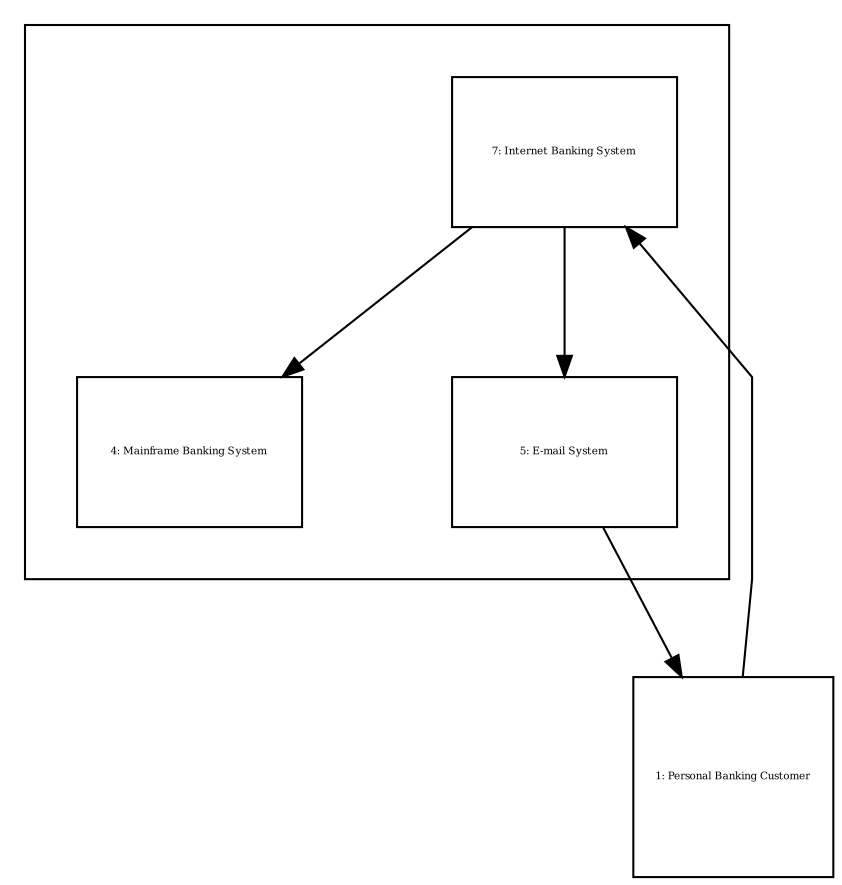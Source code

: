digraph {
  compound=true
  graph [splines=polyline,rankdir=TB,ranksep=1.0,nodesep=1.0,fontsize=5]
  node [shape=box,fontsize=5]
  edge []

  subgraph cluster_enterprise {
    margin=25
    4 [width=1.500000,height=1.000000,fixedsize=true,id=4,label="4: Mainframe Banking System"]
    5 [width=1.500000,height=1.000000,fixedsize=true,id=5,label="5: E-mail System"]
    7 [width=1.500000,height=1.000000,fixedsize=true,id=7,label="7: Internet Banking System"]
  }

  1 [width=1.333333,height=1.333333,fixedsize=true,id=1,label="1: Personal Banking Customer"]

  5 -> 1 [id=22]
  7 -> 5 [id=21]
  7 -> 4 [id=20]
  1 -> 7 [id=19]
}